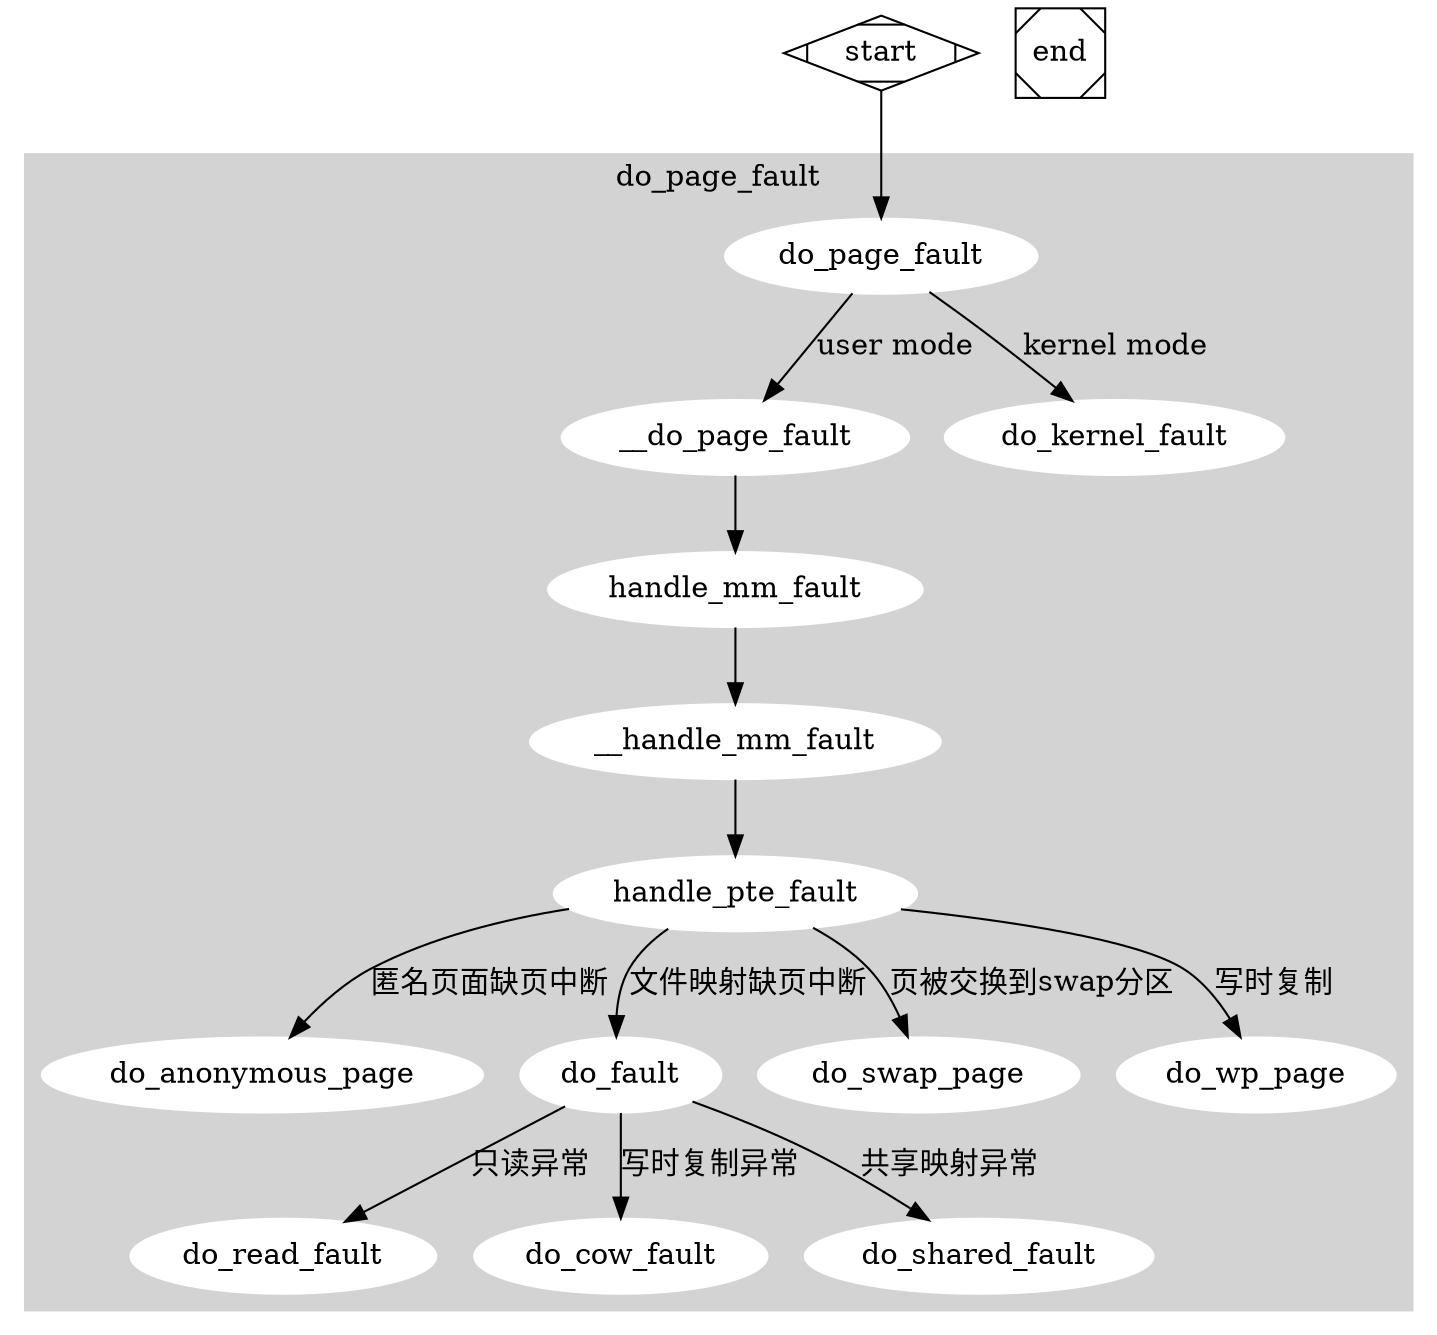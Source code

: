 digraph G {
  subgraph cluster0 {
    node [style=filled,color=white];
    style=filled;
    color=lightgrey;
    label = "do_page_fault";

    a0[label="do_page_fault"]
    
    a1[label="__do_page_fault"]
    a2[label="do_kernel_fault"]

    a0->a1[label="user mode"]
    a0->a2[label="kernel mode"]

    a3[label="handle_mm_fault"]
    a4[label="__handle_mm_fault"]
    a5[label="handle_pte_fault"]

    a1->a3->a4->a5;

    a6[label="do_anonymous_page"]
    a7[label="do_fault"]
    a8[label="do_swap_page"]
    a9[label="do_wp_page"]

    a5->a6[label="匿名页面缺页中断"]
    a5->a7[label="文件映射缺页中断"]
    a5->a8[label="页被交换到swap分区"]
    a5->a9[label="写时复制"]

    a10[label="do_read_fault"]
    a11[label="do_cow_fault"]
    a12[label="do_shared_fault"]

    a7->a10[label="只读异常"];
    a7->a11[label="写时复制异常"];
    a7->a12[label="共享映射异常"];
  }

  start->a0;

  start [shape=Mdiamond];
  end [shape=Msquare];
}